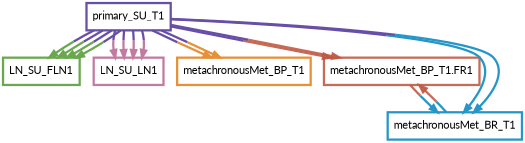 digraph  {
dpi=600;size=3.5;
LN_SU_FLN1 [color="#6aa84fff", fillcolor=white, fontname=Lato, penwidth="3.0", shape=box];
LN_SU_LN1 [color="#c27ba0ff", fillcolor=white, fontname=Lato, penwidth="3.0", shape=box];
metachronousMet_BP_T1 [color="#e69138ff", fillcolor=white, fontname=Lato, penwidth="3.0", shape=box];
"metachronousMet_BP_T1.FR1" [color="#be5742e1", fillcolor=white, fontname=Lato, penwidth="3.0", shape=box];
metachronousMet_BR_T1 [color="#2496c8ff", fillcolor=white, fontname=Lato, penwidth="3.0", shape=box];
primary_SU_T1 [color="#674ea7ff", fillcolor=white, fontname=Lato, penwidth="3.0", shape=box];
"metachronousMet_BP_T1.FR1" -> metachronousMet_BR_T1  [color="#be5742e1;0.5:#2496c8ff", key=0, penwidth=3];
metachronousMet_BR_T1 -> "metachronousMet_BP_T1.FR1"  [color="#2496c8ff;0.5:#be5742e1", key=0, penwidth=3];
primary_SU_T1 -> LN_SU_FLN1  [color="#674ea7ff;0.5:#6aa84fff", key=0, penwidth=3];
primary_SU_T1 -> LN_SU_FLN1  [color="#674ea7ff;0.5:#6aa84fff", key=1, penwidth=3];
primary_SU_T1 -> LN_SU_FLN1  [color="#674ea7ff;0.5:#6aa84fff", key=2, penwidth=3];
primary_SU_T1 -> LN_SU_FLN1  [color="#674ea7ff;0.5:#6aa84fff", key=3, penwidth=3];
primary_SU_T1 -> LN_SU_LN1  [color="#674ea7ff;0.5:#c27ba0ff", key=0, penwidth=3];
primary_SU_T1 -> LN_SU_LN1  [color="#674ea7ff;0.5:#c27ba0ff", key=1, penwidth=3];
primary_SU_T1 -> LN_SU_LN1  [color="#674ea7ff;0.5:#c27ba0ff", key=2, penwidth=3];
primary_SU_T1 -> LN_SU_LN1  [color="#674ea7ff;0.5:#c27ba0ff", key=3, penwidth=3];
primary_SU_T1 -> metachronousMet_BP_T1  [color="#674ea7ff;0.5:#e69138ff", key=0, penwidth=3];
primary_SU_T1 -> metachronousMet_BP_T1  [color="#674ea7ff;0.5:#e69138ff", key=1, penwidth=3];
primary_SU_T1 -> "metachronousMet_BP_T1.FR1"  [color="#674ea7ff;0.5:#be5742e1", key=0, penwidth=3];
primary_SU_T1 -> "metachronousMet_BP_T1.FR1"  [color="#674ea7ff;0.5:#be5742e1", key=1, penwidth=3];
primary_SU_T1 -> metachronousMet_BR_T1  [color="#674ea7ff;0.5:#2496c8ff", key=0, penwidth=3];
primary_SU_T1 -> metachronousMet_BR_T1  [color="#674ea7ff;0.5:#2496c8ff", key=1, penwidth=3];
}

